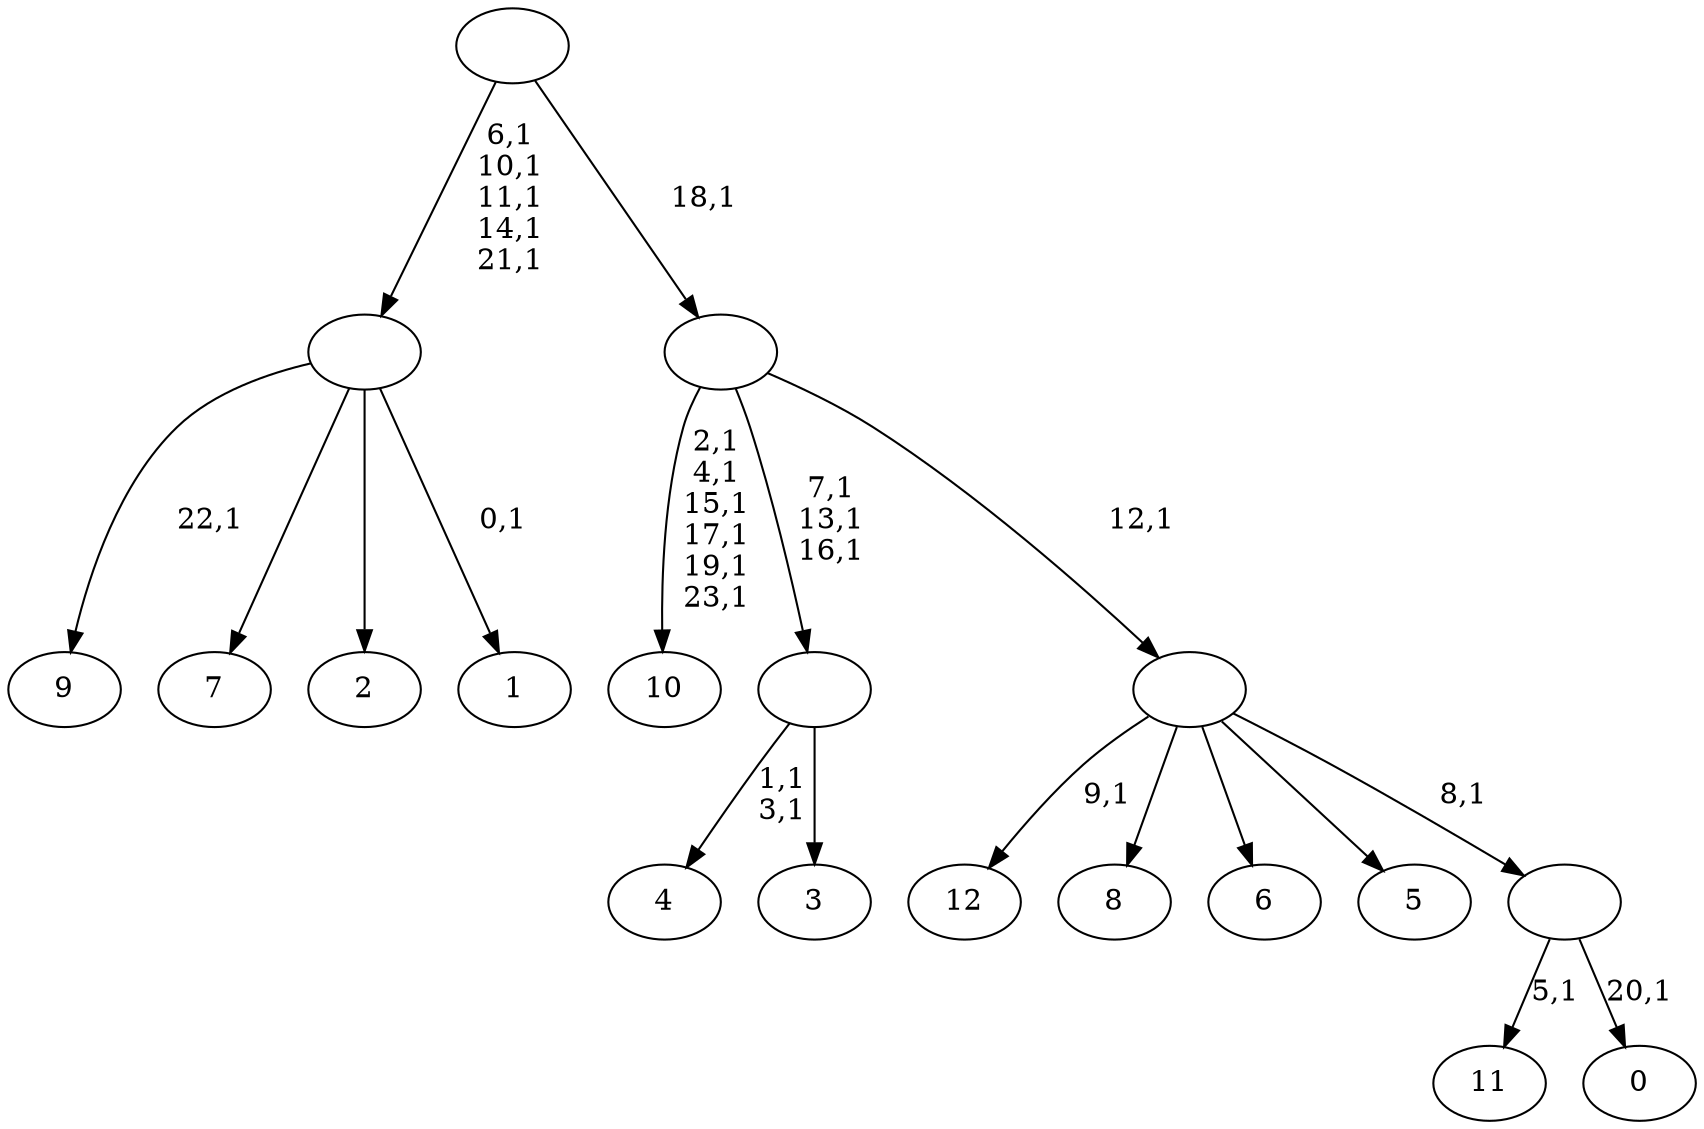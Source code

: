 digraph T {
	37 [label="12"]
	35 [label="11"]
	33 [label="10"]
	26 [label="9"]
	24 [label="8"]
	23 [label="7"]
	22 [label="6"]
	21 [label="5"]
	20 [label="4"]
	17 [label="3"]
	16 [label=""]
	13 [label="2"]
	12 [label="1"]
	10 [label=""]
	5 [label="0"]
	3 [label=""]
	2 [label=""]
	1 [label=""]
	0 [label=""]
	16 -> 20 [label="1,1\n3,1"]
	16 -> 17 [label=""]
	10 -> 12 [label="0,1"]
	10 -> 26 [label="22,1"]
	10 -> 23 [label=""]
	10 -> 13 [label=""]
	3 -> 5 [label="20,1"]
	3 -> 35 [label="5,1"]
	2 -> 37 [label="9,1"]
	2 -> 24 [label=""]
	2 -> 22 [label=""]
	2 -> 21 [label=""]
	2 -> 3 [label="8,1"]
	1 -> 16 [label="7,1\n13,1\n16,1"]
	1 -> 33 [label="2,1\n4,1\n15,1\n17,1\n19,1\n23,1"]
	1 -> 2 [label="12,1"]
	0 -> 10 [label="6,1\n10,1\n11,1\n14,1\n21,1"]
	0 -> 1 [label="18,1"]
}
